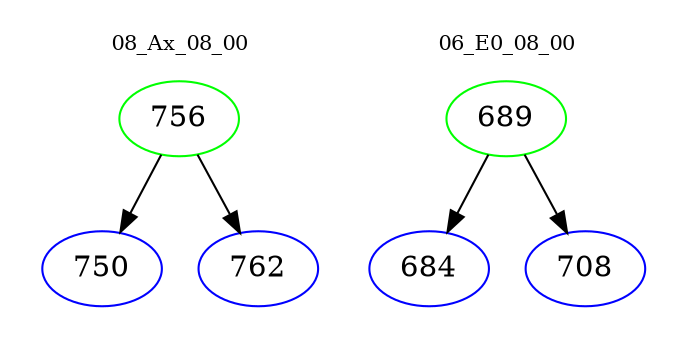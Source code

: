 digraph{
subgraph cluster_0 {
color = white
label = "08_Ax_08_00";
fontsize=10;
T0_756 [label="756", color="green"]
T0_756 -> T0_750 [color="black"]
T0_750 [label="750", color="blue"]
T0_756 -> T0_762 [color="black"]
T0_762 [label="762", color="blue"]
}
subgraph cluster_1 {
color = white
label = "06_E0_08_00";
fontsize=10;
T1_689 [label="689", color="green"]
T1_689 -> T1_684 [color="black"]
T1_684 [label="684", color="blue"]
T1_689 -> T1_708 [color="black"]
T1_708 [label="708", color="blue"]
}
}
